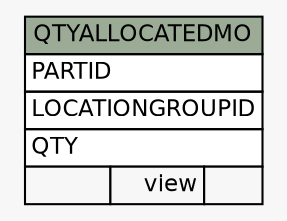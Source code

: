 // dot 2.26.3 on Linux 3.5.0-34-generic
// SchemaSpy rev 590
digraph "QTYALLOCATEDMO" {
  graph [
    rankdir="RL"
    bgcolor="#f7f7f7"
    nodesep="0.18"
    ranksep="0.46"
    fontname="Helvetica"
    fontsize="11"
  ];
  node [
    fontname="Helvetica"
    fontsize="11"
    shape="plaintext"
  ];
  edge [
    arrowsize="0.8"
  ];
  "QTYALLOCATEDMO" [
    label=<
    <TABLE BORDER="0" CELLBORDER="1" CELLSPACING="0" BGCOLOR="#ffffff">
      <TR><TD COLSPAN="3" BGCOLOR="#9bab96" ALIGN="CENTER">QTYALLOCATEDMO</TD></TR>
      <TR><TD PORT="PARTID" COLSPAN="3" ALIGN="LEFT">PARTID</TD></TR>
      <TR><TD PORT="LOCATIONGROUPID" COLSPAN="3" ALIGN="LEFT">LOCATIONGROUPID</TD></TR>
      <TR><TD PORT="QTY" COLSPAN="3" ALIGN="LEFT">QTY</TD></TR>
      <TR><TD ALIGN="LEFT" BGCOLOR="#f7f7f7">  </TD><TD ALIGN="RIGHT" BGCOLOR="#f7f7f7">view</TD><TD ALIGN="RIGHT" BGCOLOR="#f7f7f7">  </TD></TR>
    </TABLE>>
    URL="tables/QTYALLOCATEDMO.html"
    tooltip="QTYALLOCATEDMO"
  ];
}
